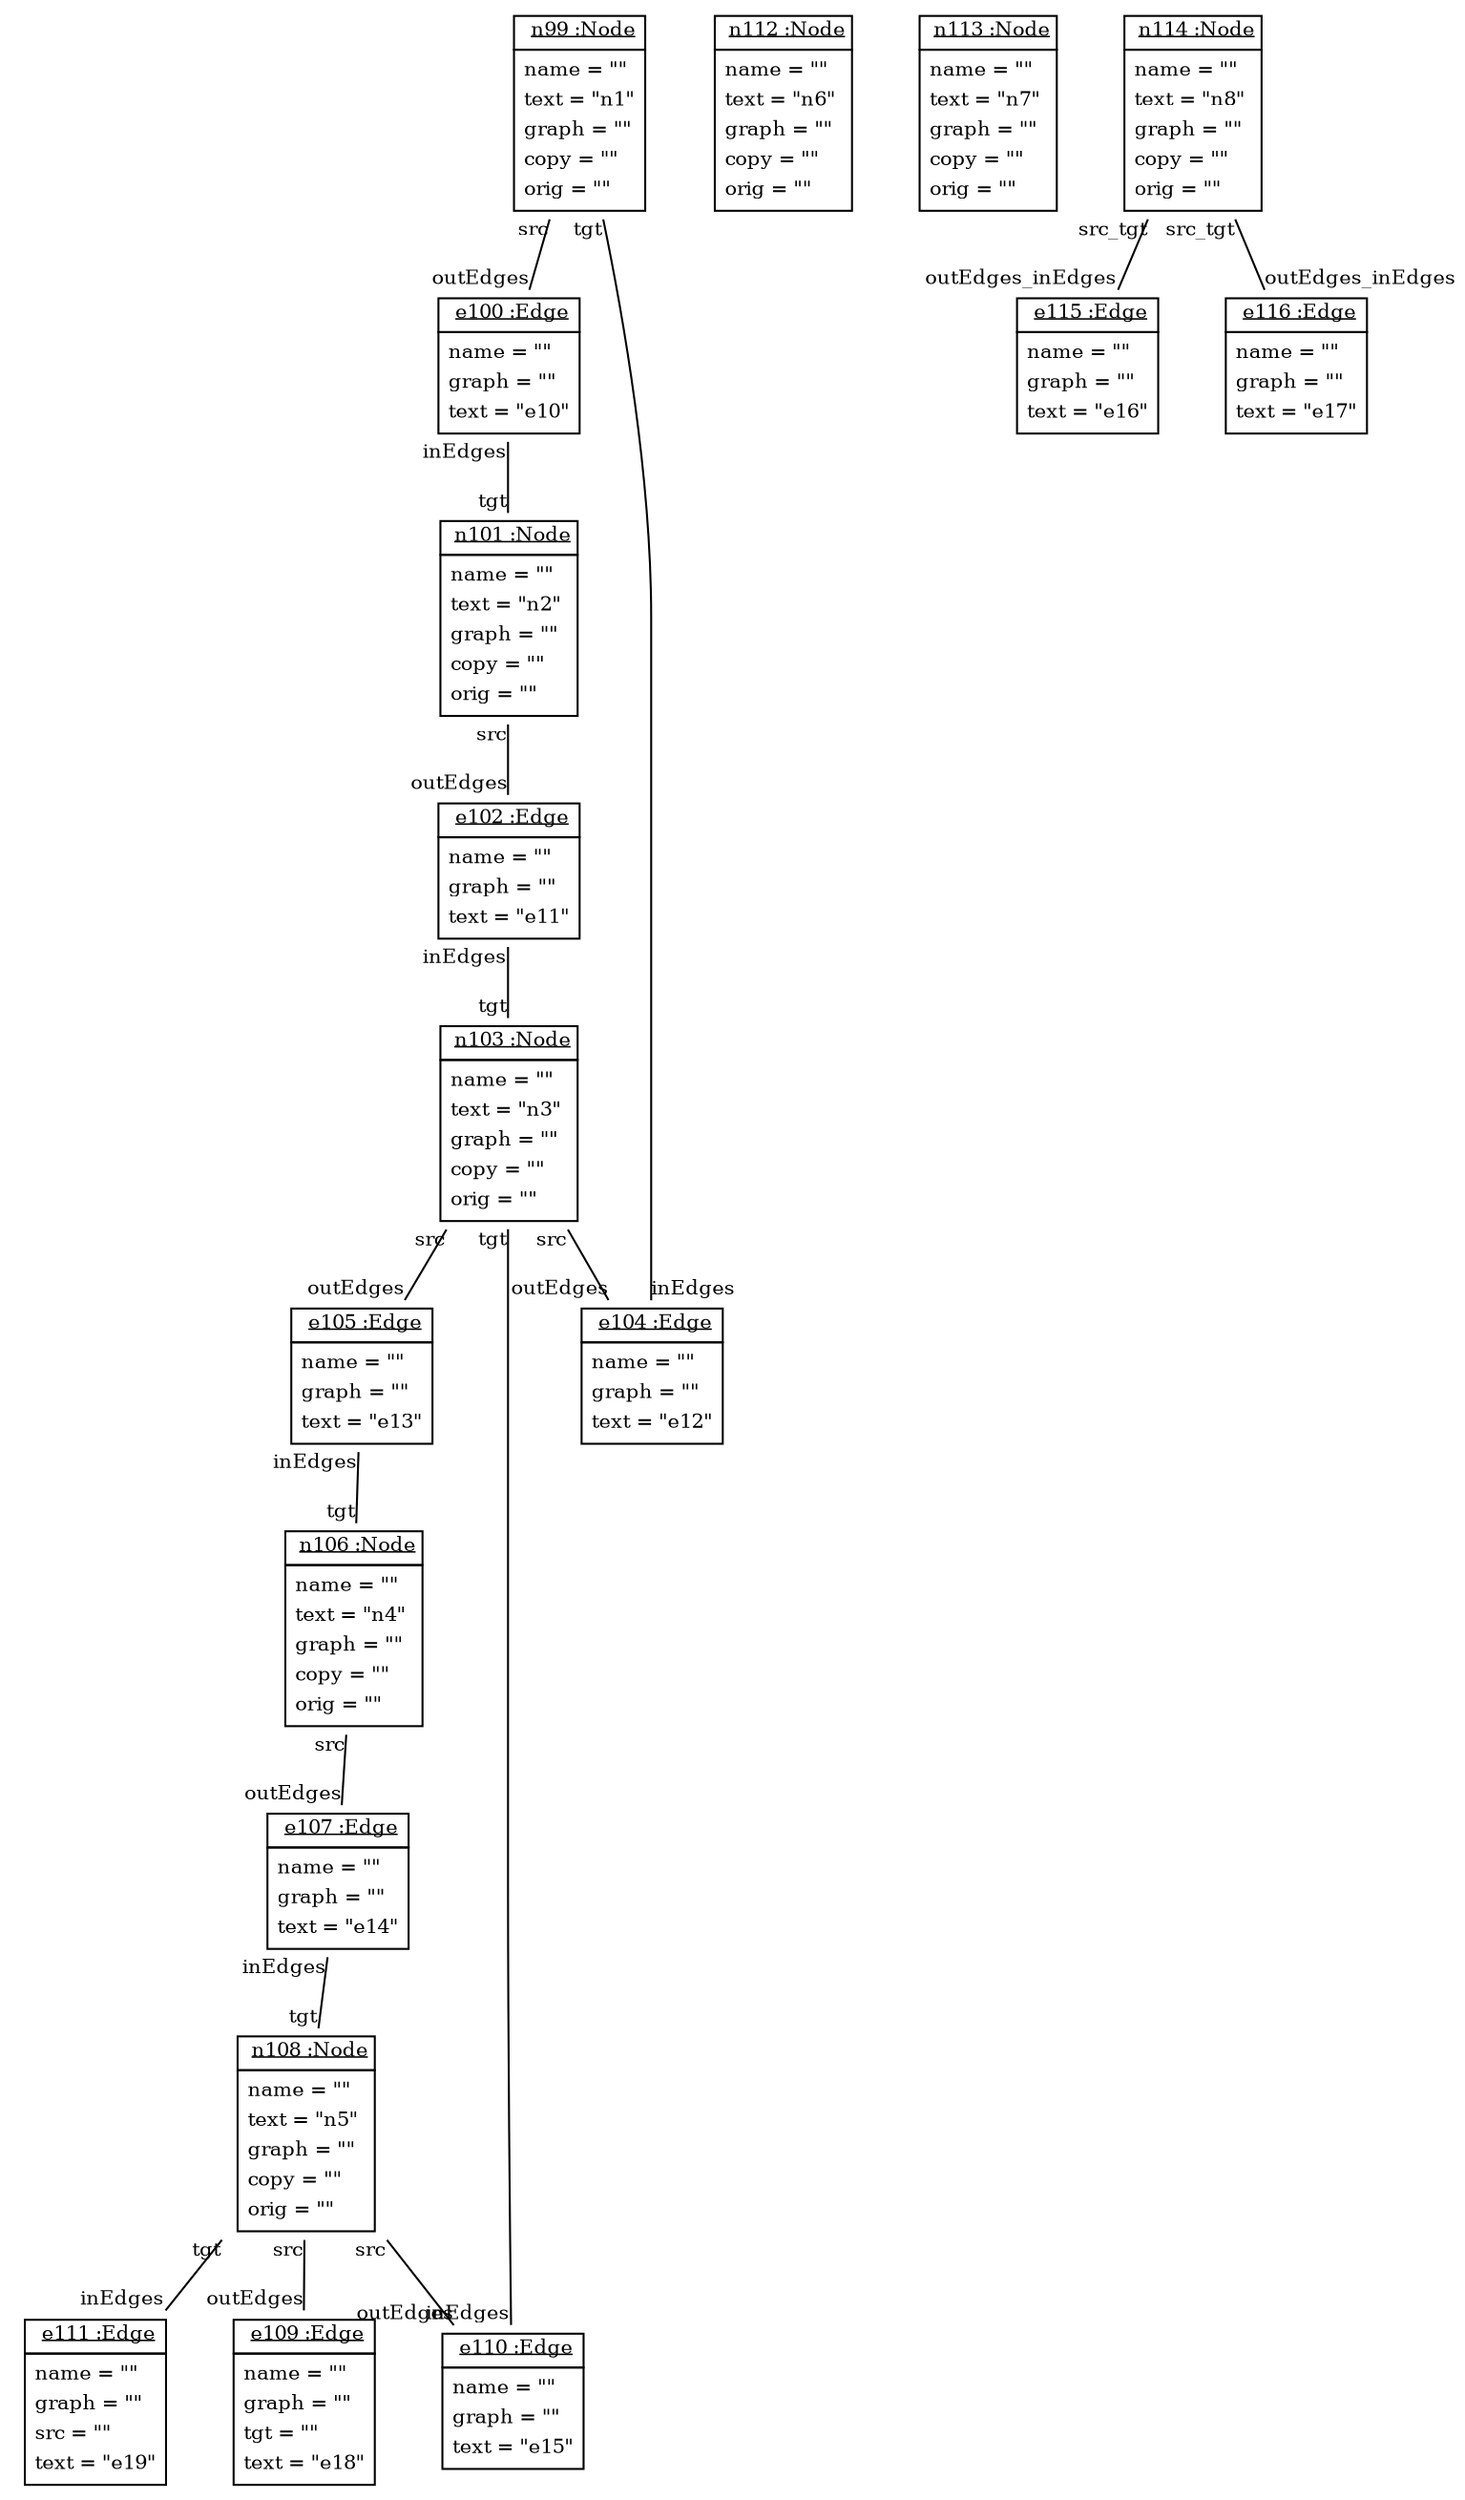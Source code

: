 graph ObjectDiagram {
   node [shape = none, fontsize = 10];
   edge [fontsize = 10];
   compound=true;

n99 [label=<<table border='0' cellborder='1' cellspacing='0'> <tr> <td href="../examples/org/sdmlib/examples/helloworld/Node.java"> <u>n99 :Node</u></td></tr><tr><td><table border='0' cellborder='0' cellspacing='0'><tr><td align='left'>name = ""</td></tr><tr><td align='left'>text = "n1"</td></tr><tr><td align='left'>graph = ""</td></tr><tr><td align='left'>copy = ""</td></tr><tr><td align='left'>orig = ""</td></tr></table></td></tr></table>>];
e100 [label=<<table border='0' cellborder='1' cellspacing='0'> <tr> <td href="../examples/org/sdmlib/examples/helloworld/Edge.java"> <u>e100 :Edge</u></td></tr><tr><td><table border='0' cellborder='0' cellspacing='0'><tr><td align='left'>name = ""</td></tr><tr><td align='left'>graph = ""</td></tr><tr><td align='left'>text = "e10"</td></tr></table></td></tr></table>>];
n101 [label=<<table border='0' cellborder='1' cellspacing='0'> <tr> <td href="../examples/org/sdmlib/examples/helloworld/Node.java"> <u>n101 :Node</u></td></tr><tr><td><table border='0' cellborder='0' cellspacing='0'><tr><td align='left'>name = ""</td></tr><tr><td align='left'>text = "n2"</td></tr><tr><td align='left'>graph = ""</td></tr><tr><td align='left'>copy = ""</td></tr><tr><td align='left'>orig = ""</td></tr></table></td></tr></table>>];
e102 [label=<<table border='0' cellborder='1' cellspacing='0'> <tr> <td href="../examples/org/sdmlib/examples/helloworld/Edge.java"> <u>e102 :Edge</u></td></tr><tr><td><table border='0' cellborder='0' cellspacing='0'><tr><td align='left'>name = ""</td></tr><tr><td align='left'>graph = ""</td></tr><tr><td align='left'>text = "e11"</td></tr></table></td></tr></table>>];
n103 [label=<<table border='0' cellborder='1' cellspacing='0'> <tr> <td href="../examples/org/sdmlib/examples/helloworld/Node.java"> <u>n103 :Node</u></td></tr><tr><td><table border='0' cellborder='0' cellspacing='0'><tr><td align='left'>name = ""</td></tr><tr><td align='left'>text = "n3"</td></tr><tr><td align='left'>graph = ""</td></tr><tr><td align='left'>copy = ""</td></tr><tr><td align='left'>orig = ""</td></tr></table></td></tr></table>>];
e104 [label=<<table border='0' cellborder='1' cellspacing='0'> <tr> <td href="../examples/org/sdmlib/examples/helloworld/Edge.java"> <u>e104 :Edge</u></td></tr><tr><td><table border='0' cellborder='0' cellspacing='0'><tr><td align='left'>name = ""</td></tr><tr><td align='left'>graph = ""</td></tr><tr><td align='left'>text = "e12"</td></tr></table></td></tr></table>>];
e105 [label=<<table border='0' cellborder='1' cellspacing='0'> <tr> <td href="../examples/org/sdmlib/examples/helloworld/Edge.java"> <u>e105 :Edge</u></td></tr><tr><td><table border='0' cellborder='0' cellspacing='0'><tr><td align='left'>name = ""</td></tr><tr><td align='left'>graph = ""</td></tr><tr><td align='left'>text = "e13"</td></tr></table></td></tr></table>>];
n106 [label=<<table border='0' cellborder='1' cellspacing='0'> <tr> <td href="../examples/org/sdmlib/examples/helloworld/Node.java"> <u>n106 :Node</u></td></tr><tr><td><table border='0' cellborder='0' cellspacing='0'><tr><td align='left'>name = ""</td></tr><tr><td align='left'>text = "n4"</td></tr><tr><td align='left'>graph = ""</td></tr><tr><td align='left'>copy = ""</td></tr><tr><td align='left'>orig = ""</td></tr></table></td></tr></table>>];
e107 [label=<<table border='0' cellborder='1' cellspacing='0'> <tr> <td href="../examples/org/sdmlib/examples/helloworld/Edge.java"> <u>e107 :Edge</u></td></tr><tr><td><table border='0' cellborder='0' cellspacing='0'><tr><td align='left'>name = ""</td></tr><tr><td align='left'>graph = ""</td></tr><tr><td align='left'>text = "e14"</td></tr></table></td></tr></table>>];
n108 [label=<<table border='0' cellborder='1' cellspacing='0'> <tr> <td href="../examples/org/sdmlib/examples/helloworld/Node.java"> <u>n108 :Node</u></td></tr><tr><td><table border='0' cellborder='0' cellspacing='0'><tr><td align='left'>name = ""</td></tr><tr><td align='left'>text = "n5"</td></tr><tr><td align='left'>graph = ""</td></tr><tr><td align='left'>copy = ""</td></tr><tr><td align='left'>orig = ""</td></tr></table></td></tr></table>>];
e109 [label=<<table border='0' cellborder='1' cellspacing='0'> <tr> <td href="../examples/org/sdmlib/examples/helloworld/Edge.java"> <u>e109 :Edge</u></td></tr><tr><td><table border='0' cellborder='0' cellspacing='0'><tr><td align='left'>name = ""</td></tr><tr><td align='left'>graph = ""</td></tr><tr><td align='left'>tgt = ""</td></tr><tr><td align='left'>text = "e18"</td></tr></table></td></tr></table>>];
e110 [label=<<table border='0' cellborder='1' cellspacing='0'> <tr> <td href="../examples/org/sdmlib/examples/helloworld/Edge.java"> <u>e110 :Edge</u></td></tr><tr><td><table border='0' cellborder='0' cellspacing='0'><tr><td align='left'>name = ""</td></tr><tr><td align='left'>graph = ""</td></tr><tr><td align='left'>text = "e15"</td></tr></table></td></tr></table>>];
e111 [label=<<table border='0' cellborder='1' cellspacing='0'> <tr> <td href="../examples/org/sdmlib/examples/helloworld/Edge.java"> <u>e111 :Edge</u></td></tr><tr><td><table border='0' cellborder='0' cellspacing='0'><tr><td align='left'>name = ""</td></tr><tr><td align='left'>graph = ""</td></tr><tr><td align='left'>src = ""</td></tr><tr><td align='left'>text = "e19"</td></tr></table></td></tr></table>>];
n112 [label=<<table border='0' cellborder='1' cellspacing='0'> <tr> <td href="../examples/org/sdmlib/examples/helloworld/Node.java"> <u>n112 :Node</u></td></tr><tr><td><table border='0' cellborder='0' cellspacing='0'><tr><td align='left'>name = ""</td></tr><tr><td align='left'>text = "n6"</td></tr><tr><td align='left'>graph = ""</td></tr><tr><td align='left'>copy = ""</td></tr><tr><td align='left'>orig = ""</td></tr></table></td></tr></table>>];
n113 [label=<<table border='0' cellborder='1' cellspacing='0'> <tr> <td href="../examples/org/sdmlib/examples/helloworld/Node.java"> <u>n113 :Node</u></td></tr><tr><td><table border='0' cellborder='0' cellspacing='0'><tr><td align='left'>name = ""</td></tr><tr><td align='left'>text = "n7"</td></tr><tr><td align='left'>graph = ""</td></tr><tr><td align='left'>copy = ""</td></tr><tr><td align='left'>orig = ""</td></tr></table></td></tr></table>>];
n114 [label=<<table border='0' cellborder='1' cellspacing='0'> <tr> <td href="../examples/org/sdmlib/examples/helloworld/Node.java"> <u>n114 :Node</u></td></tr><tr><td><table border='0' cellborder='0' cellspacing='0'><tr><td align='left'>name = ""</td></tr><tr><td align='left'>text = "n8"</td></tr><tr><td align='left'>graph = ""</td></tr><tr><td align='left'>copy = ""</td></tr><tr><td align='left'>orig = ""</td></tr></table></td></tr></table>>];
e115 [label=<<table border='0' cellborder='1' cellspacing='0'> <tr> <td href="../examples/org/sdmlib/examples/helloworld/Edge.java"> <u>e115 :Edge</u></td></tr><tr><td><table border='0' cellborder='0' cellspacing='0'><tr><td align='left'>name = ""</td></tr><tr><td align='left'>graph = ""</td></tr><tr><td align='left'>text = "e16"</td></tr></table></td></tr></table>>];
e116 [label=<<table border='0' cellborder='1' cellspacing='0'> <tr> <td href="../examples/org/sdmlib/examples/helloworld/Edge.java"> <u>e116 :Edge</u></td></tr><tr><td><table border='0' cellborder='0' cellspacing='0'><tr><td align='left'>name = ""</td></tr><tr><td align='left'>graph = ""</td></tr><tr><td align='left'>text = "e17"</td></tr></table></td></tr></table>>];

n99 -- e100 [headlabel = "outEdges" taillabel = "src"];
n99 -- e104 [headlabel = "inEdges" taillabel = "tgt"];
e100 -- n101 [headlabel = "tgt" taillabel = "inEdges"];
n101 -- e102 [headlabel = "outEdges" taillabel = "src"];
e102 -- n103 [headlabel = "tgt" taillabel = "inEdges"];
n103 -- e104 [headlabel = "outEdges" taillabel = "src"];
n103 -- e105 [headlabel = "outEdges" taillabel = "src"];
n103 -- e110 [headlabel = "inEdges" taillabel = "tgt"];
e105 -- n106 [headlabel = "tgt" taillabel = "inEdges"];
n106 -- e107 [headlabel = "outEdges" taillabel = "src"];
e107 -- n108 [headlabel = "tgt" taillabel = "inEdges"];
n108 -- e109 [headlabel = "outEdges" taillabel = "src"];
n108 -- e110 [headlabel = "outEdges" taillabel = "src"];
n108 -- e111 [headlabel = "inEdges" taillabel = "tgt"];
n114 -- e115 [headlabel = "outEdges_inEdges" taillabel = "src_tgt"];
n114 -- e116 [headlabel = "outEdges_inEdges" taillabel = "src_tgt"];
}
